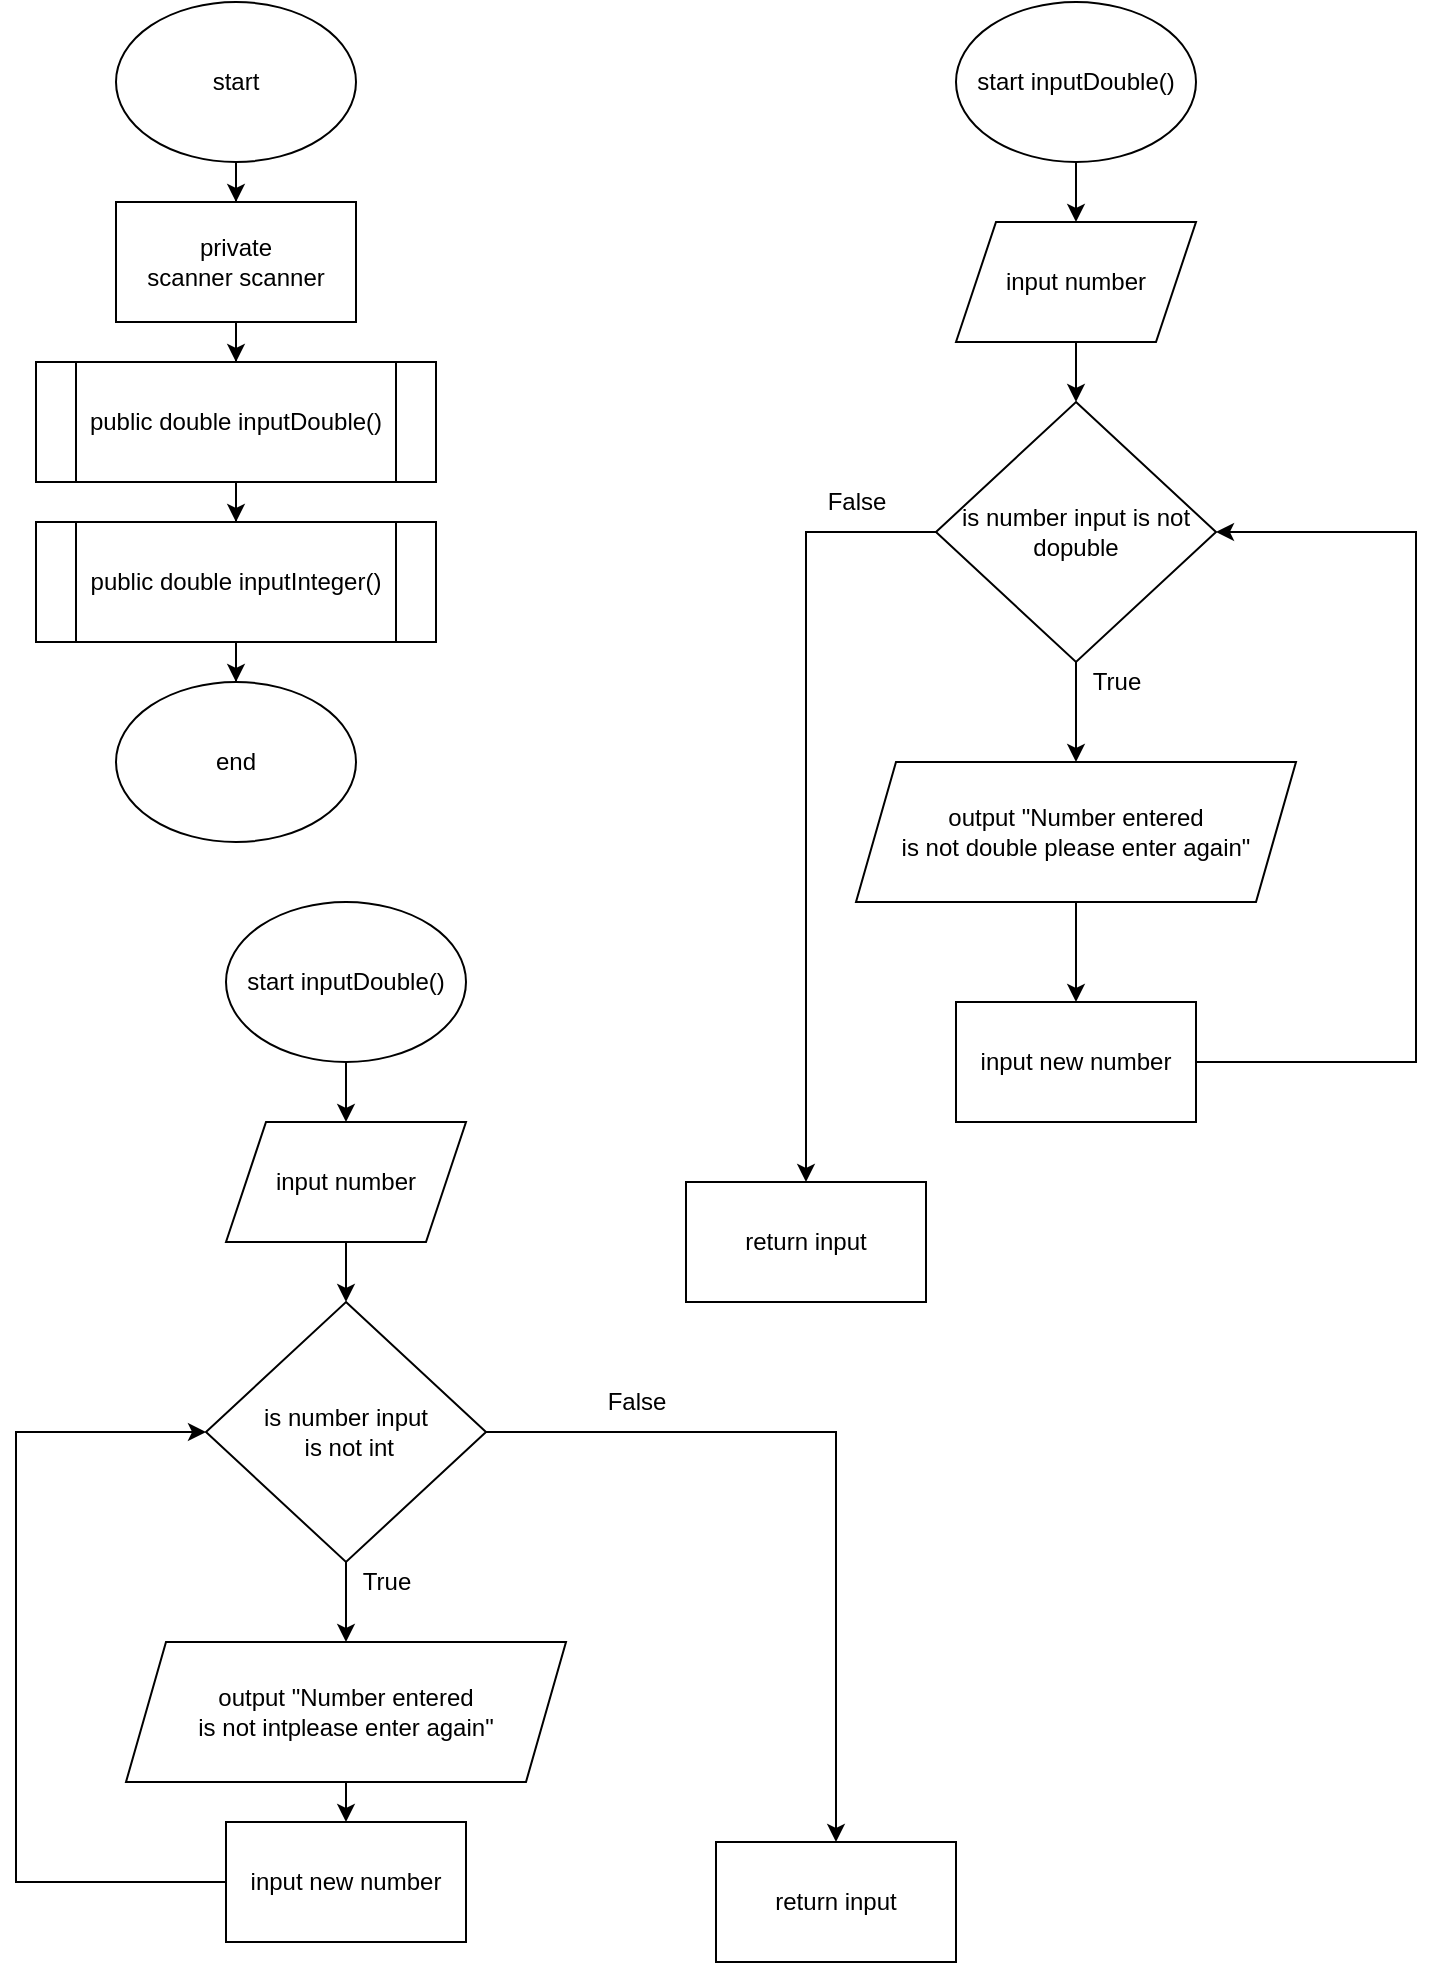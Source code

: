 <mxfile version="14.4.3" type="device"><diagram id="FKA8FPyqvckOIyce1NDN" name="Page-1"><mxGraphModel dx="1285" dy="589" grid="1" gridSize="10" guides="1" tooltips="1" connect="1" arrows="1" fold="1" page="1" pageScale="1" pageWidth="850" pageHeight="1100" math="0" shadow="0"><root><mxCell id="0"/><mxCell id="1" parent="0"/><mxCell id="qSq3oDDrMhSFbjXdpBvT-3" value="" style="edgeStyle=orthogonalEdgeStyle;rounded=0;orthogonalLoop=1;jettySize=auto;html=1;" edge="1" parent="1" source="qSq3oDDrMhSFbjXdpBvT-1" target="qSq3oDDrMhSFbjXdpBvT-2"><mxGeometry relative="1" as="geometry"/></mxCell><mxCell id="qSq3oDDrMhSFbjXdpBvT-1" value="start" style="ellipse;whiteSpace=wrap;html=1;" vertex="1" parent="1"><mxGeometry x="80" y="20" width="120" height="80" as="geometry"/></mxCell><mxCell id="qSq3oDDrMhSFbjXdpBvT-5" value="" style="edgeStyle=orthogonalEdgeStyle;rounded=0;orthogonalLoop=1;jettySize=auto;html=1;" edge="1" parent="1" source="qSq3oDDrMhSFbjXdpBvT-2" target="qSq3oDDrMhSFbjXdpBvT-4"><mxGeometry relative="1" as="geometry"/></mxCell><mxCell id="qSq3oDDrMhSFbjXdpBvT-2" value="private scanner&amp;nbsp;scanner" style="whiteSpace=wrap;html=1;" vertex="1" parent="1"><mxGeometry x="80" y="120" width="120" height="60" as="geometry"/></mxCell><mxCell id="qSq3oDDrMhSFbjXdpBvT-7" value="" style="edgeStyle=orthogonalEdgeStyle;rounded=0;orthogonalLoop=1;jettySize=auto;html=1;" edge="1" parent="1" source="qSq3oDDrMhSFbjXdpBvT-4" target="qSq3oDDrMhSFbjXdpBvT-6"><mxGeometry relative="1" as="geometry"/></mxCell><mxCell id="qSq3oDDrMhSFbjXdpBvT-4" value="public double&amp;nbsp;inputDouble()" style="shape=process;whiteSpace=wrap;html=1;backgroundOutline=1;" vertex="1" parent="1"><mxGeometry x="40" y="200" width="200" height="60" as="geometry"/></mxCell><mxCell id="qSq3oDDrMhSFbjXdpBvT-9" value="" style="edgeStyle=orthogonalEdgeStyle;rounded=0;orthogonalLoop=1;jettySize=auto;html=1;" edge="1" parent="1" source="qSq3oDDrMhSFbjXdpBvT-6" target="qSq3oDDrMhSFbjXdpBvT-8"><mxGeometry relative="1" as="geometry"/></mxCell><mxCell id="qSq3oDDrMhSFbjXdpBvT-6" value="public double&amp;nbsp;inputInteger()" style="shape=process;whiteSpace=wrap;html=1;backgroundOutline=1;" vertex="1" parent="1"><mxGeometry x="40" y="280" width="200" height="60" as="geometry"/></mxCell><mxCell id="qSq3oDDrMhSFbjXdpBvT-8" value="end" style="ellipse;whiteSpace=wrap;html=1;" vertex="1" parent="1"><mxGeometry x="80" y="360" width="120" height="80" as="geometry"/></mxCell><mxCell id="qSq3oDDrMhSFbjXdpBvT-18" value="" style="edgeStyle=orthogonalEdgeStyle;rounded=0;orthogonalLoop=1;jettySize=auto;html=1;" edge="1" parent="1" source="qSq3oDDrMhSFbjXdpBvT-10" target="qSq3oDDrMhSFbjXdpBvT-17"><mxGeometry relative="1" as="geometry"/></mxCell><mxCell id="qSq3oDDrMhSFbjXdpBvT-10" value="start inputDouble()" style="ellipse;whiteSpace=wrap;html=1;" vertex="1" parent="1"><mxGeometry x="500" y="20" width="120" height="80" as="geometry"/></mxCell><mxCell id="qSq3oDDrMhSFbjXdpBvT-23" style="edgeStyle=orthogonalEdgeStyle;rounded=0;orthogonalLoop=1;jettySize=auto;html=1;entryX=0.5;entryY=0;entryDx=0;entryDy=0;" edge="1" parent="1" source="qSq3oDDrMhSFbjXdpBvT-13" target="qSq3oDDrMhSFbjXdpBvT-25"><mxGeometry relative="1" as="geometry"><mxPoint x="430" y="610" as="targetPoint"/></mxGeometry></mxCell><mxCell id="qSq3oDDrMhSFbjXdpBvT-46" style="edgeStyle=orthogonalEdgeStyle;rounded=0;orthogonalLoop=1;jettySize=auto;html=1;exitX=0.5;exitY=1;exitDx=0;exitDy=0;entryX=0.5;entryY=0;entryDx=0;entryDy=0;" edge="1" parent="1" source="qSq3oDDrMhSFbjXdpBvT-13" target="qSq3oDDrMhSFbjXdpBvT-20"><mxGeometry relative="1" as="geometry"/></mxCell><mxCell id="qSq3oDDrMhSFbjXdpBvT-13" value="is number input is not dopuble" style="rhombus;whiteSpace=wrap;html=1;" vertex="1" parent="1"><mxGeometry x="490" y="220" width="140" height="130" as="geometry"/></mxCell><mxCell id="qSq3oDDrMhSFbjXdpBvT-15" value="input new number" style="whiteSpace=wrap;html=1;" vertex="1" parent="1"><mxGeometry x="500" y="520" width="120" height="60" as="geometry"/></mxCell><mxCell id="qSq3oDDrMhSFbjXdpBvT-19" style="edgeStyle=orthogonalEdgeStyle;rounded=0;orthogonalLoop=1;jettySize=auto;html=1;entryX=0.5;entryY=0;entryDx=0;entryDy=0;" edge="1" parent="1" source="qSq3oDDrMhSFbjXdpBvT-17" target="qSq3oDDrMhSFbjXdpBvT-13"><mxGeometry relative="1" as="geometry"/></mxCell><mxCell id="qSq3oDDrMhSFbjXdpBvT-17" value="input number" style="shape=parallelogram;perimeter=parallelogramPerimeter;whiteSpace=wrap;html=1;fixedSize=1;" vertex="1" parent="1"><mxGeometry x="500" y="130" width="120" height="60" as="geometry"/></mxCell><mxCell id="qSq3oDDrMhSFbjXdpBvT-22" style="edgeStyle=orthogonalEdgeStyle;rounded=0;orthogonalLoop=1;jettySize=auto;html=1;exitX=1;exitY=0.5;exitDx=0;exitDy=0;entryX=1;entryY=0.5;entryDx=0;entryDy=0;" edge="1" parent="1" source="qSq3oDDrMhSFbjXdpBvT-15" target="qSq3oDDrMhSFbjXdpBvT-13"><mxGeometry relative="1" as="geometry"><Array as="points"><mxPoint x="730" y="550"/><mxPoint x="730" y="285"/></Array></mxGeometry></mxCell><mxCell id="qSq3oDDrMhSFbjXdpBvT-47" style="edgeStyle=orthogonalEdgeStyle;rounded=0;orthogonalLoop=1;jettySize=auto;html=1;exitX=0.5;exitY=1;exitDx=0;exitDy=0;" edge="1" parent="1" source="qSq3oDDrMhSFbjXdpBvT-20" target="qSq3oDDrMhSFbjXdpBvT-15"><mxGeometry relative="1" as="geometry"/></mxCell><mxCell id="qSq3oDDrMhSFbjXdpBvT-20" value="output &quot;Number entered &lt;br&gt;is not double please enter again&quot;" style="shape=parallelogram;perimeter=parallelogramPerimeter;whiteSpace=wrap;html=1;fixedSize=1;" vertex="1" parent="1"><mxGeometry x="450" y="400" width="220" height="70" as="geometry"/></mxCell><mxCell id="qSq3oDDrMhSFbjXdpBvT-25" value="return input" style="rounded=0;whiteSpace=wrap;html=1;" vertex="1" parent="1"><mxGeometry x="365" y="610" width="120" height="60" as="geometry"/></mxCell><mxCell id="qSq3oDDrMhSFbjXdpBvT-27" value="False" style="text;html=1;align=center;verticalAlign=middle;resizable=0;points=[];autosize=1;" vertex="1" parent="1"><mxGeometry x="430" y="260" width="40" height="20" as="geometry"/></mxCell><mxCell id="qSq3oDDrMhSFbjXdpBvT-28" value="True" style="text;html=1;align=center;verticalAlign=middle;resizable=0;points=[];autosize=1;" vertex="1" parent="1"><mxGeometry x="560" y="350" width="40" height="20" as="geometry"/></mxCell><mxCell id="qSq3oDDrMhSFbjXdpBvT-29" value="" style="edgeStyle=orthogonalEdgeStyle;rounded=0;orthogonalLoop=1;jettySize=auto;html=1;" edge="1" parent="1" source="qSq3oDDrMhSFbjXdpBvT-30" target="qSq3oDDrMhSFbjXdpBvT-37"><mxGeometry relative="1" as="geometry"/></mxCell><mxCell id="qSq3oDDrMhSFbjXdpBvT-30" value="start inputDouble()" style="ellipse;whiteSpace=wrap;html=1;" vertex="1" parent="1"><mxGeometry x="135" y="470" width="120" height="80" as="geometry"/></mxCell><mxCell id="qSq3oDDrMhSFbjXdpBvT-32" style="edgeStyle=orthogonalEdgeStyle;rounded=0;orthogonalLoop=1;jettySize=auto;html=1;entryX=0.5;entryY=0;entryDx=0;entryDy=0;" edge="1" parent="1" source="qSq3oDDrMhSFbjXdpBvT-33" target="qSq3oDDrMhSFbjXdpBvT-40"><mxGeometry relative="1" as="geometry"><mxPoint x="65" y="1060" as="targetPoint"/></mxGeometry></mxCell><mxCell id="qSq3oDDrMhSFbjXdpBvT-43" style="edgeStyle=orthogonalEdgeStyle;rounded=0;orthogonalLoop=1;jettySize=auto;html=1;" edge="1" parent="1" source="qSq3oDDrMhSFbjXdpBvT-33" target="qSq3oDDrMhSFbjXdpBvT-39"><mxGeometry relative="1" as="geometry"/></mxCell><mxCell id="qSq3oDDrMhSFbjXdpBvT-33" value="is number input&lt;br&gt;&amp;nbsp;is not int" style="rhombus;whiteSpace=wrap;html=1;" vertex="1" parent="1"><mxGeometry x="125" y="670" width="140" height="130" as="geometry"/></mxCell><mxCell id="qSq3oDDrMhSFbjXdpBvT-45" style="edgeStyle=orthogonalEdgeStyle;rounded=0;orthogonalLoop=1;jettySize=auto;html=1;entryX=0;entryY=0.5;entryDx=0;entryDy=0;" edge="1" parent="1" source="qSq3oDDrMhSFbjXdpBvT-35" target="qSq3oDDrMhSFbjXdpBvT-33"><mxGeometry relative="1" as="geometry"><Array as="points"><mxPoint x="30" y="960"/><mxPoint x="30" y="735"/></Array></mxGeometry></mxCell><mxCell id="qSq3oDDrMhSFbjXdpBvT-35" value="input new number" style="whiteSpace=wrap;html=1;" vertex="1" parent="1"><mxGeometry x="135" y="930" width="120" height="60" as="geometry"/></mxCell><mxCell id="qSq3oDDrMhSFbjXdpBvT-36" style="edgeStyle=orthogonalEdgeStyle;rounded=0;orthogonalLoop=1;jettySize=auto;html=1;entryX=0.5;entryY=0;entryDx=0;entryDy=0;" edge="1" parent="1" source="qSq3oDDrMhSFbjXdpBvT-37" target="qSq3oDDrMhSFbjXdpBvT-33"><mxGeometry relative="1" as="geometry"/></mxCell><mxCell id="qSq3oDDrMhSFbjXdpBvT-37" value="input number" style="shape=parallelogram;perimeter=parallelogramPerimeter;whiteSpace=wrap;html=1;fixedSize=1;" vertex="1" parent="1"><mxGeometry x="135" y="580" width="120" height="60" as="geometry"/></mxCell><mxCell id="qSq3oDDrMhSFbjXdpBvT-44" style="edgeStyle=orthogonalEdgeStyle;rounded=0;orthogonalLoop=1;jettySize=auto;html=1;exitX=0.5;exitY=1;exitDx=0;exitDy=0;entryX=0.5;entryY=0;entryDx=0;entryDy=0;" edge="1" parent="1" source="qSq3oDDrMhSFbjXdpBvT-39" target="qSq3oDDrMhSFbjXdpBvT-35"><mxGeometry relative="1" as="geometry"/></mxCell><mxCell id="qSq3oDDrMhSFbjXdpBvT-39" value="output &quot;Number entered &lt;br&gt;is not intplease enter again&quot;" style="shape=parallelogram;perimeter=parallelogramPerimeter;whiteSpace=wrap;html=1;fixedSize=1;" vertex="1" parent="1"><mxGeometry x="85" y="840" width="220" height="70" as="geometry"/></mxCell><mxCell id="qSq3oDDrMhSFbjXdpBvT-40" value="return input" style="rounded=0;whiteSpace=wrap;html=1;" vertex="1" parent="1"><mxGeometry x="380" y="940" width="120" height="60" as="geometry"/></mxCell><mxCell id="qSq3oDDrMhSFbjXdpBvT-41" value="False" style="text;html=1;align=center;verticalAlign=middle;resizable=0;points=[];autosize=1;" vertex="1" parent="1"><mxGeometry x="320" y="710" width="40" height="20" as="geometry"/></mxCell><mxCell id="qSq3oDDrMhSFbjXdpBvT-42" value="True" style="text;html=1;align=center;verticalAlign=middle;resizable=0;points=[];autosize=1;" vertex="1" parent="1"><mxGeometry x="195" y="800" width="40" height="20" as="geometry"/></mxCell></root></mxGraphModel></diagram></mxfile>